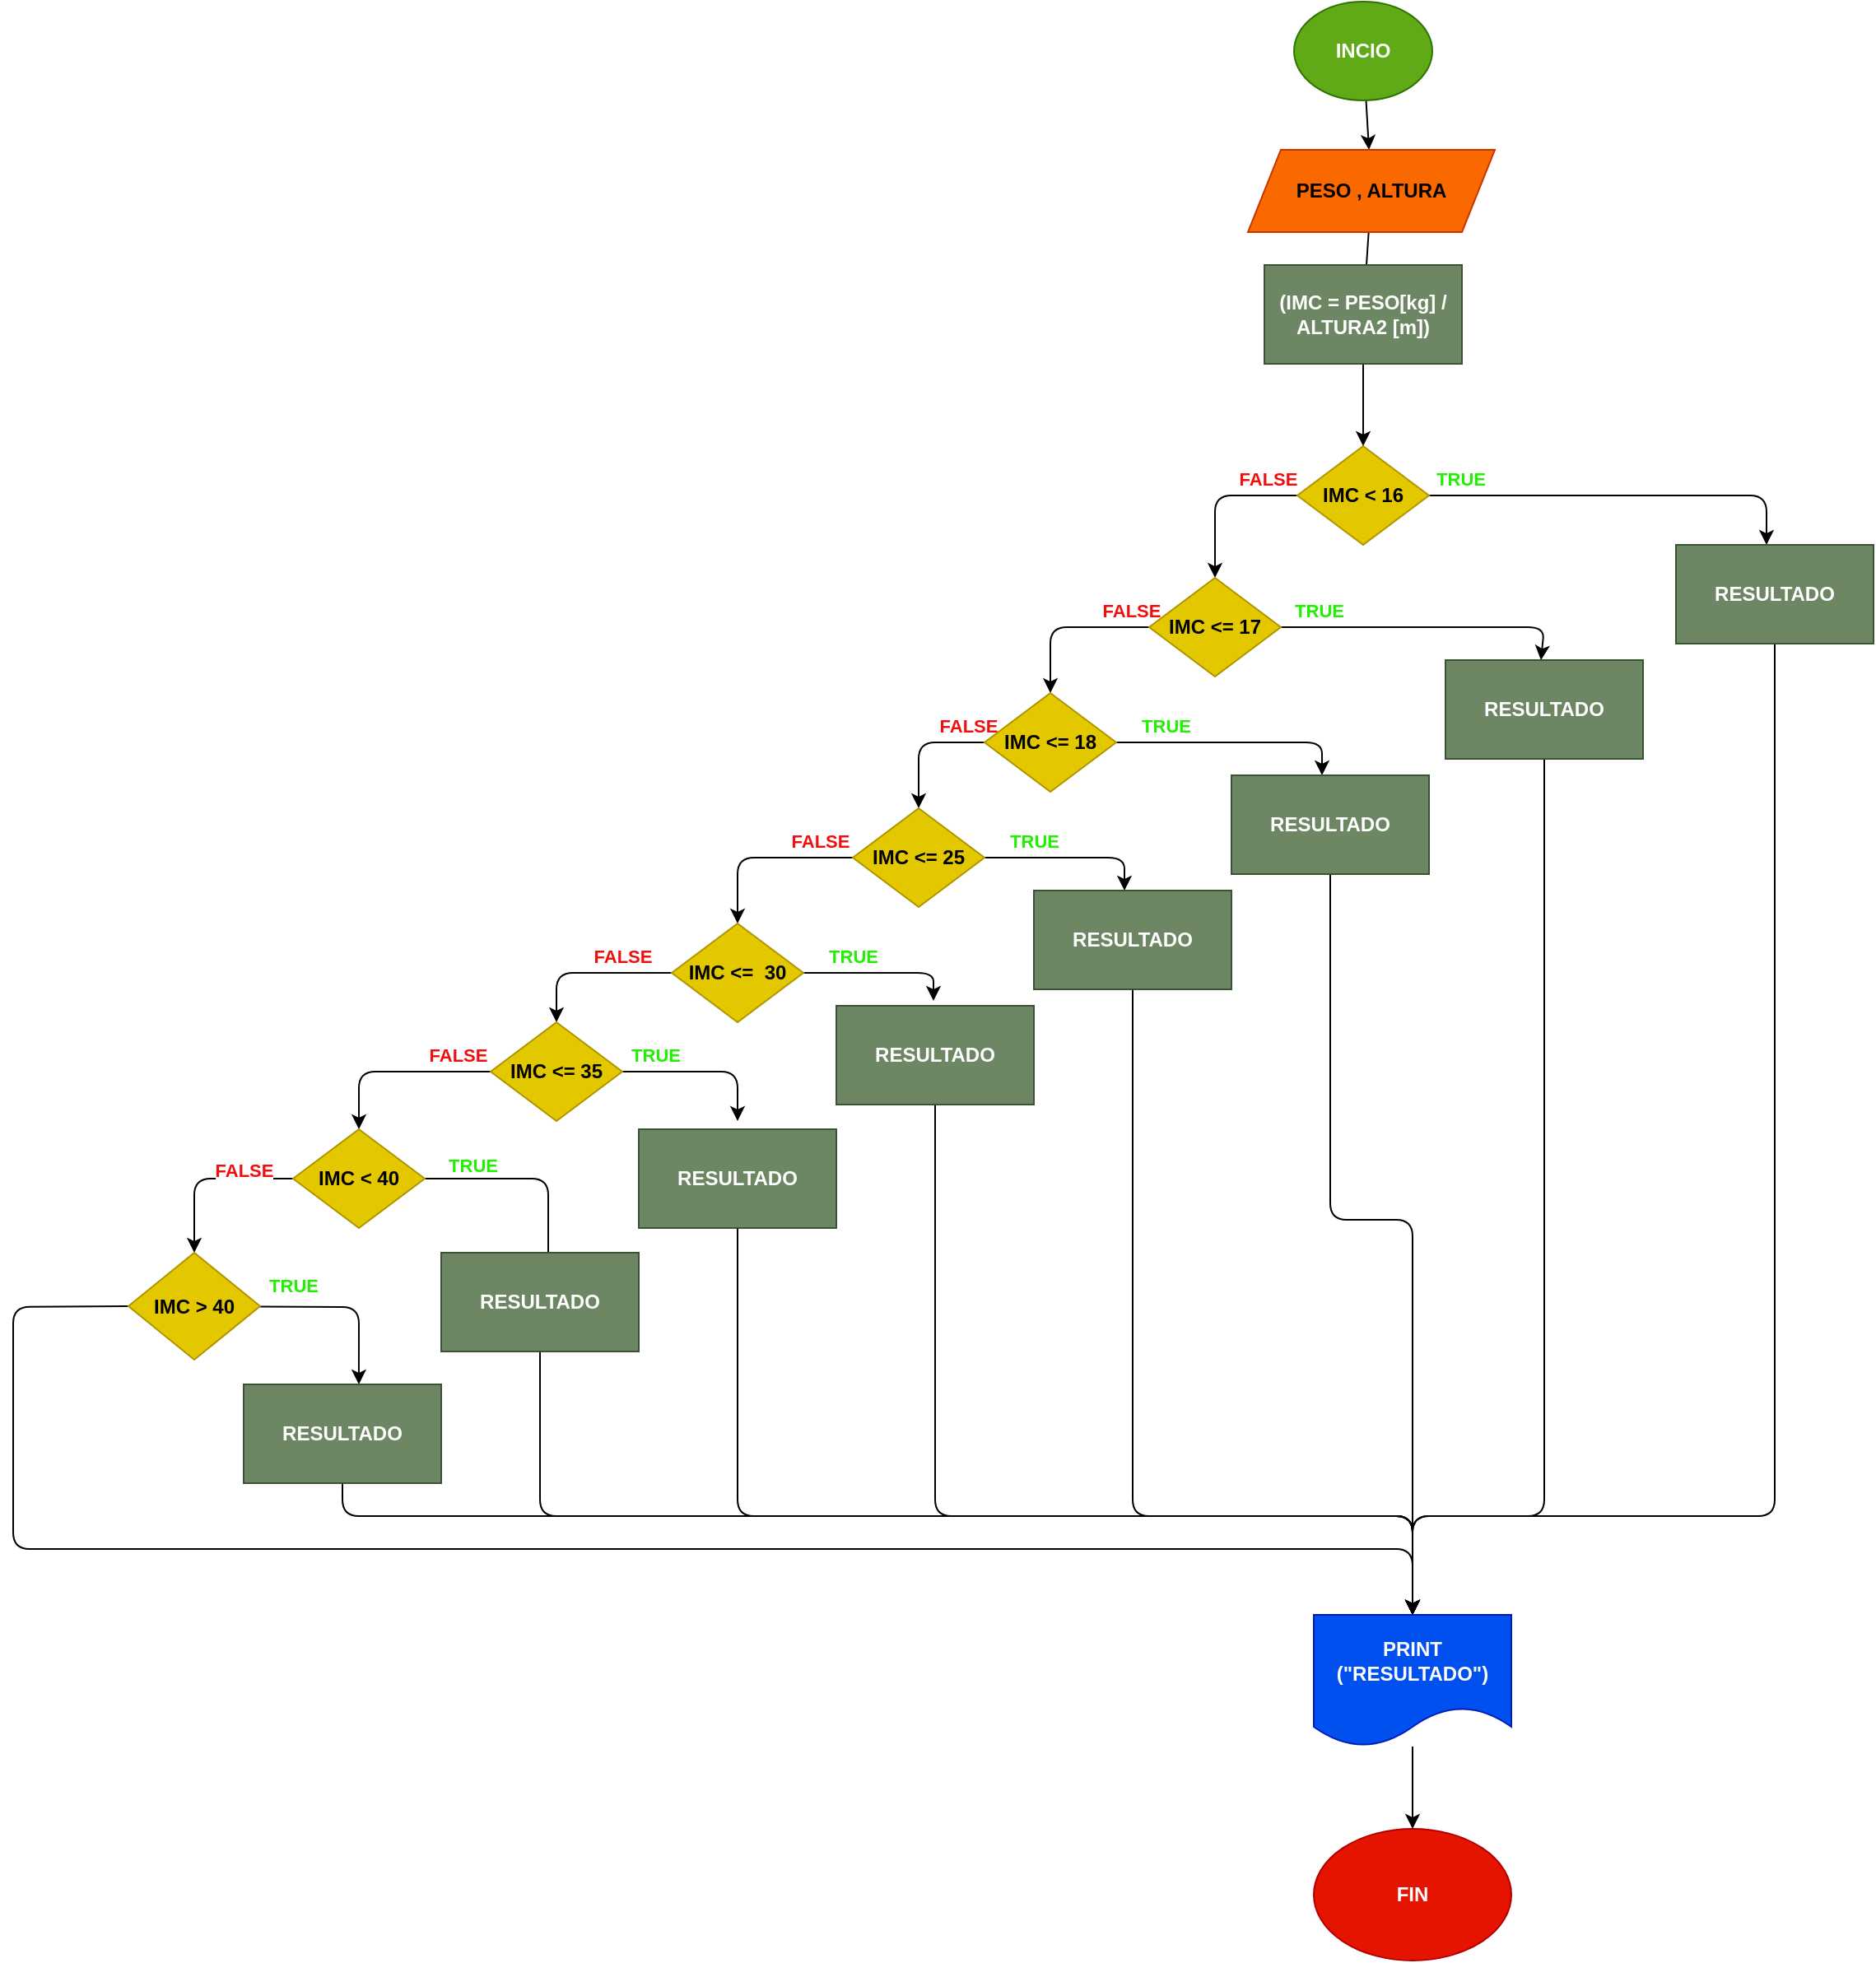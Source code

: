 <mxfile>
    <diagram id="rMMdWY9YaGcpKsXAmSSS" name="Página-1">
        <mxGraphModel dx="1072" dy="1342" grid="1" gridSize="10" guides="1" tooltips="1" connect="1" arrows="1" fold="1" page="1" pageScale="1" pageWidth="827" pageHeight="1169" math="0" shadow="0">
            <root>
                <mxCell id="0"/>
                <mxCell id="1" parent="0"/>
                <mxCell id="34" value="&lt;b&gt;FIN&lt;/b&gt;" style="ellipse;whiteSpace=wrap;html=1;fillColor=#e51400;fontColor=#ffffff;strokeColor=#B20000;" parent="1" vertex="1">
                    <mxGeometry x="460" y="1010" width="120" height="80" as="geometry"/>
                </mxCell>
                <mxCell id="6" value="" style="edgeStyle=none;html=1;" parent="1" source="4" target="5" edge="1">
                    <mxGeometry relative="1" as="geometry"/>
                </mxCell>
                <mxCell id="4" value="&lt;b&gt;INCIO&lt;/b&gt;" style="ellipse;whiteSpace=wrap;html=1;fillColor=#60a917;fontColor=#ffffff;strokeColor=#2D7600;" parent="1" vertex="1">
                    <mxGeometry x="448" y="-100" width="84" height="60" as="geometry"/>
                </mxCell>
                <mxCell id="8" value="" style="edgeStyle=none;html=1;" parent="1" source="5" edge="1">
                    <mxGeometry relative="1" as="geometry">
                        <mxPoint x="490" y="100" as="targetPoint"/>
                        <Array as="points">
                            <mxPoint x="490" y="90"/>
                        </Array>
                    </mxGeometry>
                </mxCell>
                <mxCell id="5" value="&lt;b&gt;PESO , ALTURA&lt;/b&gt;" style="shape=parallelogram;perimeter=parallelogramPerimeter;whiteSpace=wrap;html=1;fixedSize=1;fillColor=#fa6800;fontColor=#000000;strokeColor=#C73500;" parent="1" vertex="1">
                    <mxGeometry x="420" y="-10" width="150" height="50" as="geometry"/>
                </mxCell>
                <mxCell id="12" value="&lt;b&gt;&lt;font color=&quot;#f00e0e&quot;&gt;FALSE&lt;/font&gt;&lt;/b&gt;" style="edgeStyle=none;html=1;" parent="1" source="7" target="11" edge="1">
                    <mxGeometry x="-0.636" y="-10" relative="1" as="geometry">
                        <Array as="points">
                            <mxPoint x="400" y="200"/>
                        </Array>
                        <mxPoint as="offset"/>
                    </mxGeometry>
                </mxCell>
                <mxCell id="51" value="&lt;b&gt;&lt;font color=&quot;#22f002&quot;&gt;TRUE&lt;/font&gt;&lt;/b&gt;" style="edgeStyle=none;html=1;entryX=0.5;entryY=0;entryDx=0;entryDy=0;" parent="1" source="7" edge="1">
                    <mxGeometry x="-0.837" y="10" relative="1" as="geometry">
                        <mxPoint x="735" y="230" as="targetPoint"/>
                        <Array as="points">
                            <mxPoint x="735" y="200"/>
                        </Array>
                        <mxPoint as="offset"/>
                    </mxGeometry>
                </mxCell>
                <mxCell id="7" value="&lt;b&gt;IMC &amp;lt; 16&lt;/b&gt;" style="rhombus;whiteSpace=wrap;html=1;fillColor=#e3c800;fontColor=#000000;strokeColor=#B09500;" parent="1" vertex="1">
                    <mxGeometry x="450" y="170" width="80" height="60" as="geometry"/>
                </mxCell>
                <mxCell id="19" value="&lt;b&gt;&lt;font color=&quot;#22f002&quot;&gt;TRUE&lt;/font&gt;&lt;/b&gt;" style="edgeStyle=none;html=1;" parent="1" source="11" edge="1">
                    <mxGeometry x="-0.75" y="10" relative="1" as="geometry">
                        <Array as="points">
                            <mxPoint x="460" y="280"/>
                            <mxPoint x="600" y="280"/>
                        </Array>
                        <mxPoint as="offset"/>
                        <mxPoint x="598" y="300" as="targetPoint"/>
                    </mxGeometry>
                </mxCell>
                <mxCell id="21" value="&lt;font color=&quot;#f00e0e&quot;&gt;&lt;b&gt;FALSE&lt;/b&gt;&lt;/font&gt;" style="edgeStyle=none;html=1;" parent="1" source="11" target="20" edge="1">
                    <mxGeometry x="-0.778" y="-10" relative="1" as="geometry">
                        <Array as="points">
                            <mxPoint x="300" y="280"/>
                        </Array>
                        <mxPoint as="offset"/>
                    </mxGeometry>
                </mxCell>
                <mxCell id="11" value="&lt;b&gt;IMC &amp;lt;= 17&lt;/b&gt;" style="rhombus;whiteSpace=wrap;html=1;fillColor=#e3c800;fontColor=#000000;strokeColor=#B09500;" parent="1" vertex="1">
                    <mxGeometry x="360" y="250" width="80" height="60" as="geometry"/>
                </mxCell>
                <mxCell id="43" value="&lt;b&gt;&lt;font color=&quot;#22f002&quot;&gt;TRUE&lt;/font&gt;&lt;/b&gt;" style="edgeStyle=none;html=1;entryX=0.5;entryY=0;entryDx=0;entryDy=0;" parent="1" source="20" edge="1">
                    <mxGeometry x="-0.586" y="10" relative="1" as="geometry">
                        <mxPoint x="465" y="370" as="targetPoint"/>
                        <Array as="points">
                            <mxPoint x="465" y="350"/>
                        </Array>
                        <mxPoint as="offset"/>
                    </mxGeometry>
                </mxCell>
                <mxCell id="45" value="&lt;b&gt;&lt;font color=&quot;#f00e0e&quot;&gt;FALSE&lt;/font&gt;&lt;/b&gt;" style="edgeStyle=none;html=1;entryX=0.5;entryY=0;entryDx=0;entryDy=0;" parent="1" source="20" target="24" edge="1">
                    <mxGeometry x="-0.75" y="-10" relative="1" as="geometry">
                        <Array as="points">
                            <mxPoint x="220" y="350"/>
                        </Array>
                        <mxPoint as="offset"/>
                    </mxGeometry>
                </mxCell>
                <mxCell id="20" value="&lt;b&gt;IMC &amp;lt;= 18&lt;/b&gt;" style="rhombus;whiteSpace=wrap;html=1;fillColor=#e3c800;fontColor=#000000;strokeColor=#B09500;" parent="1" vertex="1">
                    <mxGeometry x="260" y="320" width="80" height="60" as="geometry"/>
                </mxCell>
                <mxCell id="47" value="&lt;b&gt;&lt;font color=&quot;#22f002&quot;&gt;TRUE&lt;/font&gt;&lt;/b&gt;" style="edgeStyle=none;html=1;entryX=0.5;entryY=0;entryDx=0;entryDy=0;" parent="1" source="24" edge="1">
                    <mxGeometry x="-0.429" y="10" relative="1" as="geometry">
                        <mxPoint x="345" y="440" as="targetPoint"/>
                        <Array as="points">
                            <mxPoint x="345" y="420"/>
                        </Array>
                        <mxPoint as="offset"/>
                    </mxGeometry>
                </mxCell>
                <mxCell id="52" value="&lt;b&gt;&lt;font color=&quot;#f00e0e&quot;&gt;FALSE&lt;/font&gt;&lt;/b&gt;" style="edgeStyle=none;html=1;entryX=0.5;entryY=0;entryDx=0;entryDy=0;" parent="1" source="24" target="49" edge="1">
                    <mxGeometry x="-0.636" y="-10" relative="1" as="geometry">
                        <Array as="points">
                            <mxPoint x="110" y="420"/>
                        </Array>
                        <mxPoint as="offset"/>
                    </mxGeometry>
                </mxCell>
                <mxCell id="24" value="&lt;b&gt;IMC &amp;lt;= 25&lt;/b&gt;" style="rhombus;whiteSpace=wrap;html=1;fillColor=#e3c800;fontColor=#000000;strokeColor=#B09500;" parent="1" vertex="1">
                    <mxGeometry x="180" y="390" width="80" height="60" as="geometry"/>
                </mxCell>
                <mxCell id="42" style="edgeStyle=none;html=1;" parent="1" source="41" target="7" edge="1">
                    <mxGeometry relative="1" as="geometry"/>
                </mxCell>
                <mxCell id="41" value="&lt;b&gt;(IMC = PESO[kg] / ALTURA2 [m])&lt;/b&gt;" style="rounded=0;whiteSpace=wrap;html=1;fillColor=#6d8764;fontColor=#ffffff;strokeColor=#3A5431;" parent="1" vertex="1">
                    <mxGeometry x="430" y="60" width="120" height="60" as="geometry"/>
                </mxCell>
                <mxCell id="53" value="&lt;b&gt;&lt;font color=&quot;#22f002&quot;&gt;TRUE&lt;/font&gt;&lt;/b&gt;" style="edgeStyle=none;html=1;entryX=0.6;entryY=-0.05;entryDx=0;entryDy=0;entryPerimeter=0;" parent="1" source="49" edge="1">
                    <mxGeometry x="-0.375" y="10" relative="1" as="geometry">
                        <mxPoint x="229" y="507" as="targetPoint"/>
                        <Array as="points">
                            <mxPoint x="229" y="490"/>
                        </Array>
                        <mxPoint as="offset"/>
                    </mxGeometry>
                </mxCell>
                <mxCell id="60" value="&lt;b&gt;&lt;font color=&quot;#f00e0e&quot;&gt;FALSE&lt;/font&gt;&lt;/b&gt;" style="edgeStyle=none;html=1;entryX=0.5;entryY=0;entryDx=0;entryDy=0;" parent="1" source="49" target="54" edge="1">
                    <mxGeometry x="-0.4" y="-10" relative="1" as="geometry">
                        <Array as="points">
                            <mxPoint y="490"/>
                        </Array>
                        <mxPoint as="offset"/>
                    </mxGeometry>
                </mxCell>
                <mxCell id="49" value="&lt;b&gt;IMC &amp;lt;=&amp;nbsp; 30&lt;/b&gt;" style="rhombus;whiteSpace=wrap;html=1;fillColor=#e3c800;fontColor=#000000;strokeColor=#B09500;" parent="1" vertex="1">
                    <mxGeometry x="70" y="460" width="80" height="60" as="geometry"/>
                </mxCell>
                <mxCell id="61" value="&lt;b&gt;&lt;font color=&quot;#22f002&quot;&gt;TRUE&lt;/font&gt;&lt;/b&gt;" style="edgeStyle=none;html=1;entryX=0.5;entryY=0;entryDx=0;entryDy=0;" parent="1" source="54" edge="1">
                    <mxGeometry x="-0.6" y="10" relative="1" as="geometry">
                        <mxPoint x="110" y="580" as="targetPoint"/>
                        <Array as="points">
                            <mxPoint x="110" y="550"/>
                        </Array>
                        <mxPoint as="offset"/>
                    </mxGeometry>
                </mxCell>
                <mxCell id="62" value="&lt;font color=&quot;#f00e0e&quot;&gt;&lt;b&gt;FALSE&lt;/b&gt;&lt;/font&gt;" style="edgeStyle=none;html=1;entryX=0.5;entryY=0;entryDx=0;entryDy=0;" parent="1" source="54" target="56" edge="1">
                    <mxGeometry x="-0.652" y="-10" relative="1" as="geometry">
                        <Array as="points">
                            <mxPoint x="-120" y="550"/>
                        </Array>
                        <mxPoint as="offset"/>
                    </mxGeometry>
                </mxCell>
                <mxCell id="54" value="&lt;b&gt;IMC &amp;lt;= 35&lt;/b&gt;" style="rhombus;whiteSpace=wrap;html=1;fillColor=#e3c800;fontColor=#000000;strokeColor=#B09500;" parent="1" vertex="1">
                    <mxGeometry x="-40" y="520" width="80" height="60" as="geometry"/>
                </mxCell>
                <mxCell id="63" value="&lt;b&gt;&lt;font color=&quot;#22f002&quot;&gt;TRUE&lt;/font&gt;&lt;/b&gt;" style="edgeStyle=none;html=1;" parent="1" source="56" edge="1">
                    <mxGeometry x="-0.551" y="8" relative="1" as="geometry">
                        <mxPoint x="-5" y="670" as="targetPoint"/>
                        <Array as="points">
                            <mxPoint x="-5" y="615"/>
                        </Array>
                        <mxPoint as="offset"/>
                    </mxGeometry>
                </mxCell>
                <mxCell id="64" value="&lt;b&gt;&lt;font color=&quot;#f00e0e&quot;&gt;FALSE&lt;/font&gt;&lt;/b&gt;" style="edgeStyle=none;html=1;entryX=0.5;entryY=0;entryDx=0;entryDy=0;" parent="1" source="56" target="58" edge="1">
                    <mxGeometry x="-0.429" y="-5" relative="1" as="geometry">
                        <Array as="points">
                            <mxPoint x="-220" y="615"/>
                        </Array>
                        <mxPoint as="offset"/>
                    </mxGeometry>
                </mxCell>
                <mxCell id="56" value="&lt;b&gt;IMC &amp;lt; 40&lt;/b&gt;" style="rhombus;whiteSpace=wrap;html=1;fillColor=#e3c800;fontColor=#000000;strokeColor=#B09500;" parent="1" vertex="1">
                    <mxGeometry x="-160" y="585" width="80" height="60" as="geometry"/>
                </mxCell>
                <mxCell id="75" value="&lt;b&gt;&lt;font color=&quot;#22f002&quot;&gt;TRUE&lt;/font&gt;&lt;/b&gt;" style="edgeStyle=none;html=1;entryX=0.583;entryY=0;entryDx=0;entryDy=0;entryPerimeter=0;" parent="1" source="58" target="74" edge="1">
                    <mxGeometry x="-0.624" y="13" relative="1" as="geometry">
                        <Array as="points">
                            <mxPoint x="-120" y="693"/>
                        </Array>
                        <mxPoint as="offset"/>
                    </mxGeometry>
                </mxCell>
                <mxCell id="76" style="edgeStyle=none;html=1;exitX=0;exitY=0.5;exitDx=0;exitDy=0;" parent="1" source="58" edge="1">
                    <mxGeometry relative="1" as="geometry">
                        <mxPoint x="520" y="880" as="targetPoint"/>
                        <Array as="points">
                            <mxPoint x="-330" y="693"/>
                            <mxPoint x="-330" y="840"/>
                            <mxPoint x="520" y="840"/>
                        </Array>
                    </mxGeometry>
                </mxCell>
                <mxCell id="58" value="&lt;b&gt;IMC &amp;gt; 40&lt;/b&gt;" style="rhombus;whiteSpace=wrap;html=1;fillColor=#e3c800;fontColor=#000000;strokeColor=#B09500;" parent="1" vertex="1">
                    <mxGeometry x="-260" y="660" width="80" height="65" as="geometry"/>
                </mxCell>
                <mxCell id="86" style="edgeStyle=none;html=1;" parent="1" source="66" edge="1">
                    <mxGeometry relative="1" as="geometry">
                        <mxPoint x="520" y="880" as="targetPoint"/>
                        <Array as="points">
                            <mxPoint x="740" y="820"/>
                            <mxPoint x="520" y="820"/>
                        </Array>
                    </mxGeometry>
                </mxCell>
                <mxCell id="66" value="&lt;b&gt;RESULTADO&lt;/b&gt;" style="rounded=0;whiteSpace=wrap;html=1;fillColor=#6d8764;fontColor=#ffffff;strokeColor=#3A5431;" parent="1" vertex="1">
                    <mxGeometry x="680" y="230" width="120" height="60" as="geometry"/>
                </mxCell>
                <mxCell id="85" style="edgeStyle=none;html=1;" parent="1" source="67" edge="1">
                    <mxGeometry relative="1" as="geometry">
                        <mxPoint x="520" y="880" as="targetPoint"/>
                        <Array as="points">
                            <mxPoint x="600" y="820"/>
                            <mxPoint x="520" y="820"/>
                        </Array>
                    </mxGeometry>
                </mxCell>
                <mxCell id="67" value="&lt;b&gt;RESULTADO&lt;/b&gt;" style="rounded=0;whiteSpace=wrap;html=1;fillColor=#6d8764;fontColor=#ffffff;strokeColor=#3A5431;" parent="1" vertex="1">
                    <mxGeometry x="540" y="300" width="120" height="60" as="geometry"/>
                </mxCell>
                <mxCell id="84" style="edgeStyle=none;html=1;" parent="1" source="68" edge="1">
                    <mxGeometry relative="1" as="geometry">
                        <mxPoint x="520" y="880" as="targetPoint"/>
                        <Array as="points">
                            <mxPoint x="470" y="640"/>
                            <mxPoint x="520" y="640"/>
                            <mxPoint x="520" y="830"/>
                        </Array>
                    </mxGeometry>
                </mxCell>
                <mxCell id="68" value="&lt;b&gt;RESULTADO&lt;/b&gt;" style="rounded=0;whiteSpace=wrap;html=1;fillColor=#6d8764;fontColor=#ffffff;strokeColor=#3A5431;" parent="1" vertex="1">
                    <mxGeometry x="410" y="370" width="120" height="60" as="geometry"/>
                </mxCell>
                <mxCell id="83" style="edgeStyle=none;html=1;" parent="1" source="69" edge="1">
                    <mxGeometry relative="1" as="geometry">
                        <mxPoint x="520" y="880" as="targetPoint"/>
                        <Array as="points">
                            <mxPoint x="350" y="820"/>
                            <mxPoint x="520" y="820"/>
                        </Array>
                    </mxGeometry>
                </mxCell>
                <mxCell id="69" value="&lt;b&gt;RESULTADO&lt;/b&gt;" style="rounded=0;whiteSpace=wrap;html=1;fillColor=#6d8764;fontColor=#ffffff;strokeColor=#3A5431;" parent="1" vertex="1">
                    <mxGeometry x="290" y="440" width="120" height="60" as="geometry"/>
                </mxCell>
                <mxCell id="82" style="edgeStyle=none;html=1;" parent="1" source="70" edge="1">
                    <mxGeometry relative="1" as="geometry">
                        <mxPoint x="520" y="880" as="targetPoint"/>
                        <Array as="points">
                            <mxPoint x="230" y="820"/>
                            <mxPoint x="520" y="820"/>
                        </Array>
                    </mxGeometry>
                </mxCell>
                <mxCell id="70" value="&lt;b&gt;RESULTADO&lt;/b&gt;" style="rounded=0;whiteSpace=wrap;html=1;fillColor=#6d8764;fontColor=#ffffff;strokeColor=#3A5431;" parent="1" vertex="1">
                    <mxGeometry x="170" y="510" width="120" height="60" as="geometry"/>
                </mxCell>
                <mxCell id="81" style="edgeStyle=none;html=1;" parent="1" source="71" edge="1">
                    <mxGeometry relative="1" as="geometry">
                        <mxPoint x="520" y="880" as="targetPoint"/>
                        <Array as="points">
                            <mxPoint x="110" y="820"/>
                            <mxPoint x="520" y="820"/>
                        </Array>
                    </mxGeometry>
                </mxCell>
                <mxCell id="71" value="&lt;b&gt;RESULTADO&lt;/b&gt;" style="rounded=0;whiteSpace=wrap;html=1;fillColor=#6d8764;fontColor=#ffffff;strokeColor=#3A5431;" parent="1" vertex="1">
                    <mxGeometry x="50" y="585" width="120" height="60" as="geometry"/>
                </mxCell>
                <mxCell id="80" style="edgeStyle=none;html=1;exitX=0.5;exitY=1;exitDx=0;exitDy=0;" parent="1" source="72" edge="1">
                    <mxGeometry relative="1" as="geometry">
                        <mxPoint x="520" y="880" as="targetPoint"/>
                        <Array as="points">
                            <mxPoint x="-10" y="820"/>
                            <mxPoint x="520" y="820"/>
                        </Array>
                    </mxGeometry>
                </mxCell>
                <mxCell id="72" value="&lt;b&gt;RESULTADO&lt;/b&gt;" style="rounded=0;whiteSpace=wrap;html=1;fillColor=#6d8764;fontColor=#ffffff;strokeColor=#3A5431;" parent="1" vertex="1">
                    <mxGeometry x="-70" y="660" width="120" height="60" as="geometry"/>
                </mxCell>
                <mxCell id="79" style="edgeStyle=none;html=1;exitX=0.5;exitY=1;exitDx=0;exitDy=0;" parent="1" source="74" edge="1">
                    <mxGeometry relative="1" as="geometry">
                        <mxPoint x="520" y="880" as="targetPoint"/>
                        <mxPoint x="-130" y="810" as="sourcePoint"/>
                        <Array as="points">
                            <mxPoint x="-130" y="820"/>
                            <mxPoint x="520" y="820"/>
                        </Array>
                    </mxGeometry>
                </mxCell>
                <mxCell id="74" value="&lt;b&gt;RESULTADO&lt;/b&gt;" style="rounded=0;whiteSpace=wrap;html=1;fillColor=#6d8764;fontColor=#ffffff;strokeColor=#3A5431;" parent="1" vertex="1">
                    <mxGeometry x="-190" y="740" width="120" height="60" as="geometry"/>
                </mxCell>
                <mxCell id="88" style="edgeStyle=none;html=1;" parent="1" source="87" target="34" edge="1">
                    <mxGeometry relative="1" as="geometry"/>
                </mxCell>
                <mxCell id="87" value="&lt;b&gt;PRINT&lt;br&gt;(&quot;RESULTADO&quot;)&lt;/b&gt;" style="shape=document;whiteSpace=wrap;html=1;boundedLbl=1;fillColor=#0050ef;fontColor=#ffffff;strokeColor=#001DBC;" parent="1" vertex="1">
                    <mxGeometry x="460" y="880" width="120" height="80" as="geometry"/>
                </mxCell>
            </root>
        </mxGraphModel>
    </diagram>
</mxfile>
